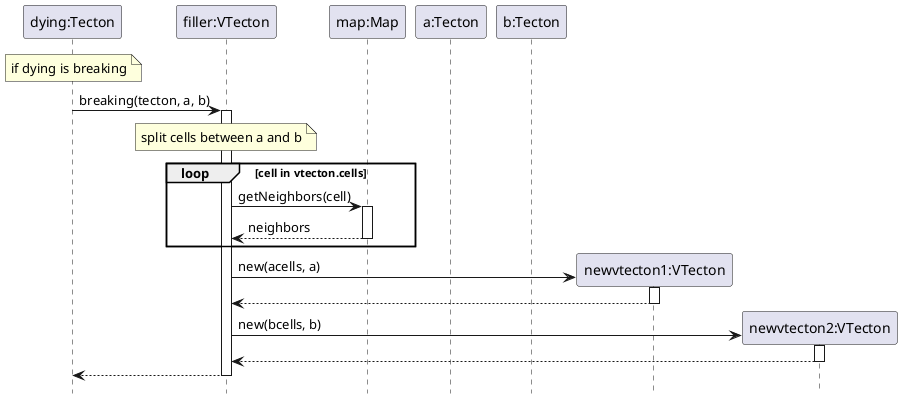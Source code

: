 @startuml breaking
hide footbox 

participant "dying:Tecton" as dying

participant "filler:VTecton" as vtecton
participant "map:Map" as map
participant "a:Tecton" as a
participant "b:Tecton" as b
participant "newvtecton1:VTecton" as newvtecton1
participant "newvtecton2:VTecton" as newvtecton2

note over dying : if dying is breaking
dying -> vtecton : breaking(tecton, a, b)
activate vtecton

note over vtecton : split cells between a and b

loop cell in vtecton.cells
    vtecton -> map : getNeighbors(cell)
    activate map

    return neighbors
end

create newvtecton1
vtecton -> newvtecton1 : new(acells, a)
activate newvtecton1

return

create newvtecton2
vtecton -> newvtecton2 : new(bcells, b)
activate newvtecton2

return

return

@enduml